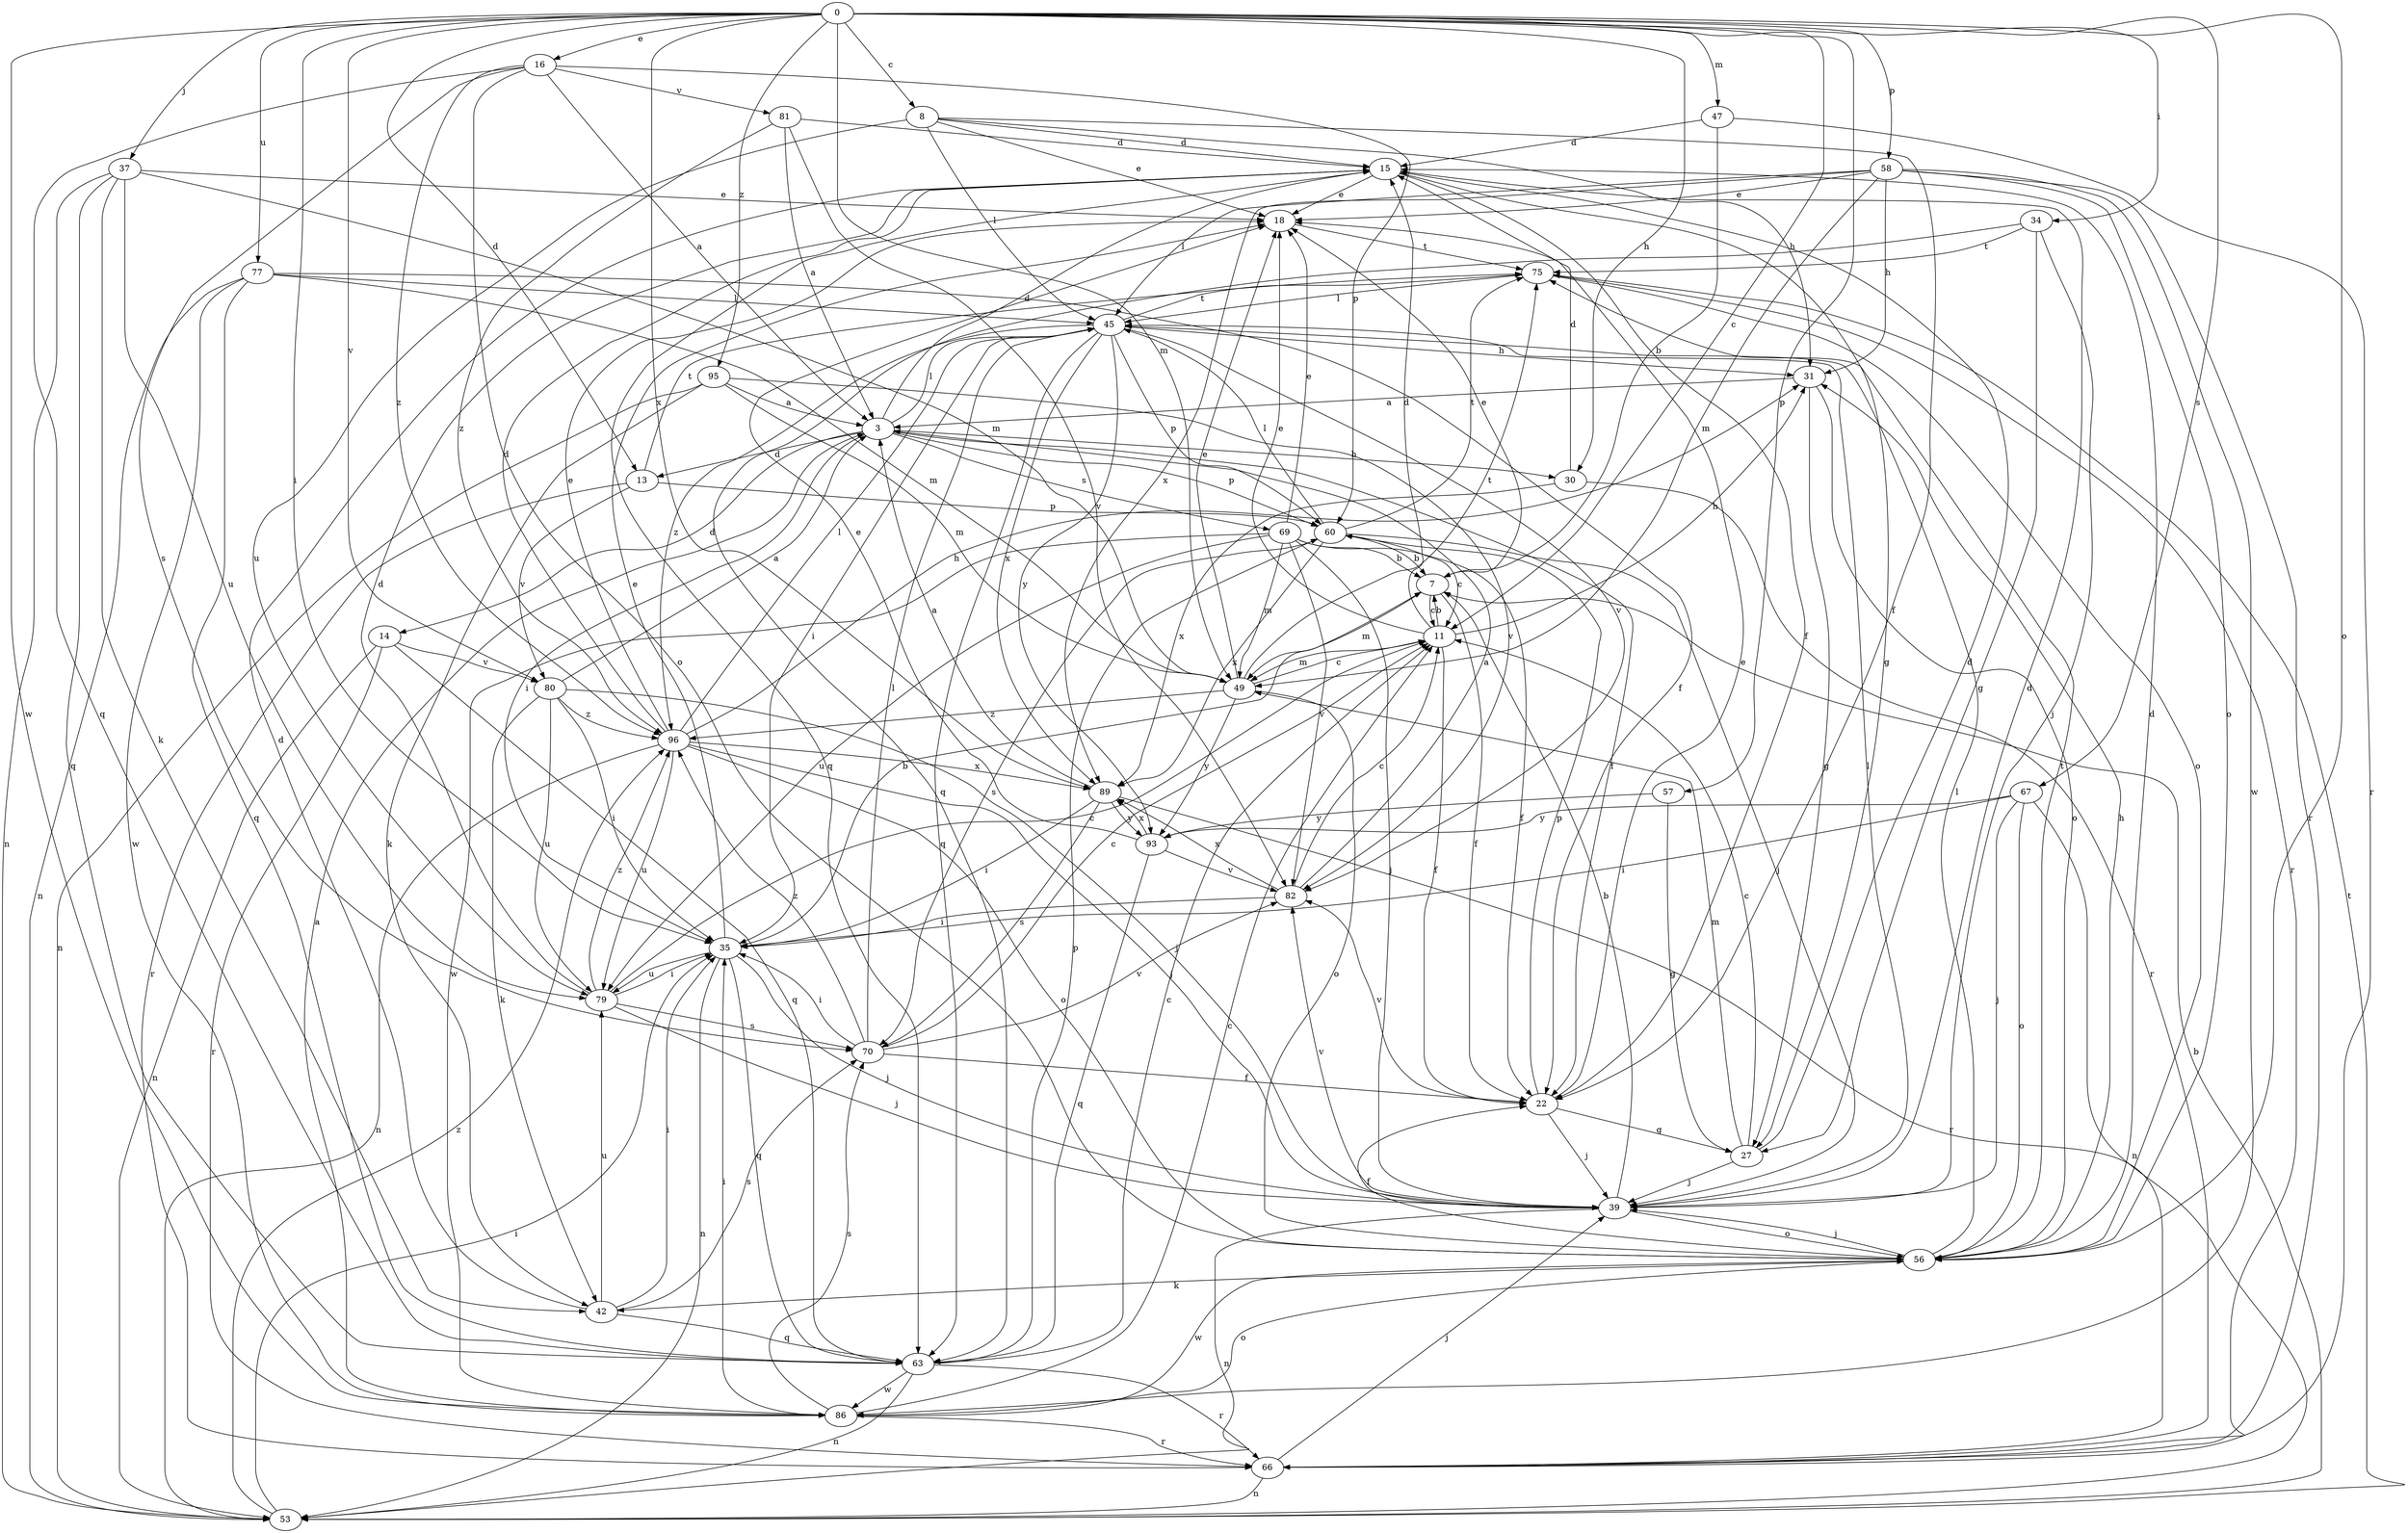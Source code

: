strict digraph  {
0;
3;
7;
8;
11;
13;
14;
15;
16;
18;
22;
27;
30;
31;
34;
35;
37;
39;
42;
45;
47;
49;
53;
56;
57;
58;
60;
63;
66;
67;
69;
70;
75;
77;
79;
80;
81;
82;
86;
89;
93;
95;
96;
0 -> 8  [label=c];
0 -> 11  [label=c];
0 -> 13  [label=d];
0 -> 16  [label=e];
0 -> 30  [label=h];
0 -> 34  [label=i];
0 -> 35  [label=i];
0 -> 37  [label=j];
0 -> 47  [label=m];
0 -> 49  [label=m];
0 -> 56  [label=o];
0 -> 57  [label=p];
0 -> 58  [label=p];
0 -> 67  [label=s];
0 -> 77  [label=u];
0 -> 80  [label=v];
0 -> 86  [label=w];
0 -> 89  [label=x];
0 -> 95  [label=z];
3 -> 13  [label=d];
3 -> 14  [label=d];
3 -> 15  [label=d];
3 -> 22  [label=f];
3 -> 30  [label=h];
3 -> 35  [label=i];
3 -> 45  [label=l];
3 -> 60  [label=p];
3 -> 69  [label=s];
7 -> 11  [label=c];
7 -> 18  [label=e];
7 -> 22  [label=f];
7 -> 49  [label=m];
8 -> 15  [label=d];
8 -> 18  [label=e];
8 -> 22  [label=f];
8 -> 31  [label=h];
8 -> 45  [label=l];
8 -> 79  [label=u];
11 -> 7  [label=b];
11 -> 15  [label=d];
11 -> 18  [label=e];
11 -> 22  [label=f];
11 -> 31  [label=h];
11 -> 49  [label=m];
13 -> 60  [label=p];
13 -> 66  [label=r];
13 -> 75  [label=t];
13 -> 80  [label=v];
14 -> 53  [label=n];
14 -> 63  [label=q];
14 -> 66  [label=r];
14 -> 80  [label=v];
15 -> 18  [label=e];
15 -> 22  [label=f];
15 -> 27  [label=g];
15 -> 63  [label=q];
16 -> 3  [label=a];
16 -> 56  [label=o];
16 -> 60  [label=p];
16 -> 63  [label=q];
16 -> 70  [label=s];
16 -> 81  [label=v];
16 -> 96  [label=z];
18 -> 75  [label=t];
22 -> 18  [label=e];
22 -> 27  [label=g];
22 -> 39  [label=j];
22 -> 60  [label=p];
22 -> 82  [label=v];
27 -> 11  [label=c];
27 -> 15  [label=d];
27 -> 39  [label=j];
27 -> 49  [label=m];
30 -> 15  [label=d];
30 -> 66  [label=r];
30 -> 89  [label=x];
31 -> 3  [label=a];
31 -> 27  [label=g];
31 -> 56  [label=o];
34 -> 27  [label=g];
34 -> 39  [label=j];
34 -> 63  [label=q];
34 -> 75  [label=t];
35 -> 7  [label=b];
35 -> 18  [label=e];
35 -> 39  [label=j];
35 -> 53  [label=n];
35 -> 63  [label=q];
35 -> 79  [label=u];
37 -> 18  [label=e];
37 -> 42  [label=k];
37 -> 49  [label=m];
37 -> 53  [label=n];
37 -> 63  [label=q];
37 -> 79  [label=u];
39 -> 7  [label=b];
39 -> 15  [label=d];
39 -> 45  [label=l];
39 -> 53  [label=n];
39 -> 56  [label=o];
39 -> 82  [label=v];
42 -> 15  [label=d];
42 -> 35  [label=i];
42 -> 63  [label=q];
42 -> 70  [label=s];
42 -> 79  [label=u];
45 -> 31  [label=h];
45 -> 35  [label=i];
45 -> 60  [label=p];
45 -> 63  [label=q];
45 -> 75  [label=t];
45 -> 82  [label=v];
45 -> 89  [label=x];
45 -> 93  [label=y];
45 -> 96  [label=z];
47 -> 7  [label=b];
47 -> 15  [label=d];
47 -> 66  [label=r];
49 -> 11  [label=c];
49 -> 18  [label=e];
49 -> 56  [label=o];
49 -> 75  [label=t];
49 -> 93  [label=y];
49 -> 96  [label=z];
53 -> 7  [label=b];
53 -> 35  [label=i];
53 -> 75  [label=t];
53 -> 96  [label=z];
56 -> 15  [label=d];
56 -> 22  [label=f];
56 -> 31  [label=h];
56 -> 39  [label=j];
56 -> 42  [label=k];
56 -> 45  [label=l];
56 -> 75  [label=t];
56 -> 86  [label=w];
57 -> 27  [label=g];
57 -> 93  [label=y];
58 -> 18  [label=e];
58 -> 31  [label=h];
58 -> 45  [label=l];
58 -> 49  [label=m];
58 -> 56  [label=o];
58 -> 66  [label=r];
58 -> 86  [label=w];
58 -> 89  [label=x];
60 -> 7  [label=b];
60 -> 11  [label=c];
60 -> 39  [label=j];
60 -> 45  [label=l];
60 -> 70  [label=s];
60 -> 75  [label=t];
60 -> 89  [label=x];
63 -> 11  [label=c];
63 -> 53  [label=n];
63 -> 60  [label=p];
63 -> 66  [label=r];
63 -> 86  [label=w];
66 -> 39  [label=j];
66 -> 53  [label=n];
67 -> 35  [label=i];
67 -> 39  [label=j];
67 -> 53  [label=n];
67 -> 56  [label=o];
67 -> 93  [label=y];
69 -> 7  [label=b];
69 -> 18  [label=e];
69 -> 22  [label=f];
69 -> 39  [label=j];
69 -> 49  [label=m];
69 -> 79  [label=u];
69 -> 82  [label=v];
69 -> 86  [label=w];
70 -> 11  [label=c];
70 -> 22  [label=f];
70 -> 35  [label=i];
70 -> 45  [label=l];
70 -> 82  [label=v];
70 -> 96  [label=z];
75 -> 45  [label=l];
75 -> 56  [label=o];
75 -> 66  [label=r];
77 -> 22  [label=f];
77 -> 45  [label=l];
77 -> 49  [label=m];
77 -> 53  [label=n];
77 -> 63  [label=q];
77 -> 86  [label=w];
79 -> 11  [label=c];
79 -> 15  [label=d];
79 -> 35  [label=i];
79 -> 39  [label=j];
79 -> 70  [label=s];
79 -> 96  [label=z];
80 -> 3  [label=a];
80 -> 35  [label=i];
80 -> 39  [label=j];
80 -> 42  [label=k];
80 -> 79  [label=u];
80 -> 96  [label=z];
81 -> 3  [label=a];
81 -> 15  [label=d];
81 -> 82  [label=v];
81 -> 96  [label=z];
82 -> 3  [label=a];
82 -> 11  [label=c];
82 -> 35  [label=i];
82 -> 89  [label=x];
86 -> 3  [label=a];
86 -> 11  [label=c];
86 -> 35  [label=i];
86 -> 56  [label=o];
86 -> 66  [label=r];
86 -> 70  [label=s];
89 -> 3  [label=a];
89 -> 35  [label=i];
89 -> 66  [label=r];
89 -> 70  [label=s];
89 -> 93  [label=y];
93 -> 18  [label=e];
93 -> 63  [label=q];
93 -> 82  [label=v];
93 -> 89  [label=x];
95 -> 3  [label=a];
95 -> 42  [label=k];
95 -> 49  [label=m];
95 -> 53  [label=n];
95 -> 82  [label=v];
96 -> 15  [label=d];
96 -> 18  [label=e];
96 -> 31  [label=h];
96 -> 39  [label=j];
96 -> 45  [label=l];
96 -> 53  [label=n];
96 -> 56  [label=o];
96 -> 79  [label=u];
96 -> 89  [label=x];
}
